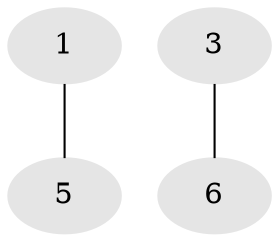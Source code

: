 // Generated by graph-tools (version 1.1) at 2025/46/02/15/25 05:46:28]
// undirected, 4 vertices, 2 edges
graph export_dot {
graph [start="1"]
  node [color=gray90,style=filled];
  1 [super="+2+4"];
  3 [super="+2+7+8"];
  5 [super="+16+20"];
  6 [super="+9+10+19"];
  1 -- 5;
  3 -- 6;
}
